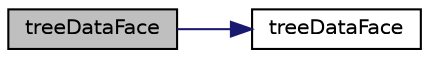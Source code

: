 digraph "treeDataFace"
{
  bgcolor="transparent";
  edge [fontname="Helvetica",fontsize="10",labelfontname="Helvetica",labelfontsize="10"];
  node [fontname="Helvetica",fontsize="10",shape=record];
  rankdir="LR";
  Node1 [label="treeDataFace",height=0.2,width=0.4,color="black", fillcolor="grey75", style="filled", fontcolor="black"];
  Node1 -> Node2 [color="midnightblue",fontsize="10",style="solid",fontname="Helvetica"];
  Node2 [label="treeDataFace",height=0.2,width=0.4,color="black",URL="$a02674.html#a4713c187573143a4d08be8a7f7c06b99",tooltip="Construct from mesh and subset of faces. "];
}
